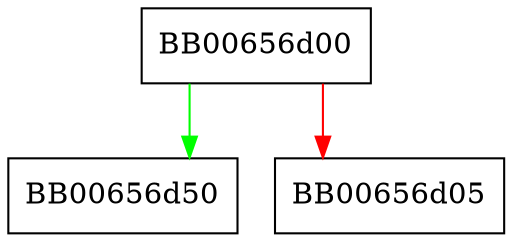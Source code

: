 digraph UI_destroy_method {
  node [shape="box"];
  graph [splines=ortho];
  BB00656d00 -> BB00656d50 [color="green"];
  BB00656d00 -> BB00656d05 [color="red"];
}